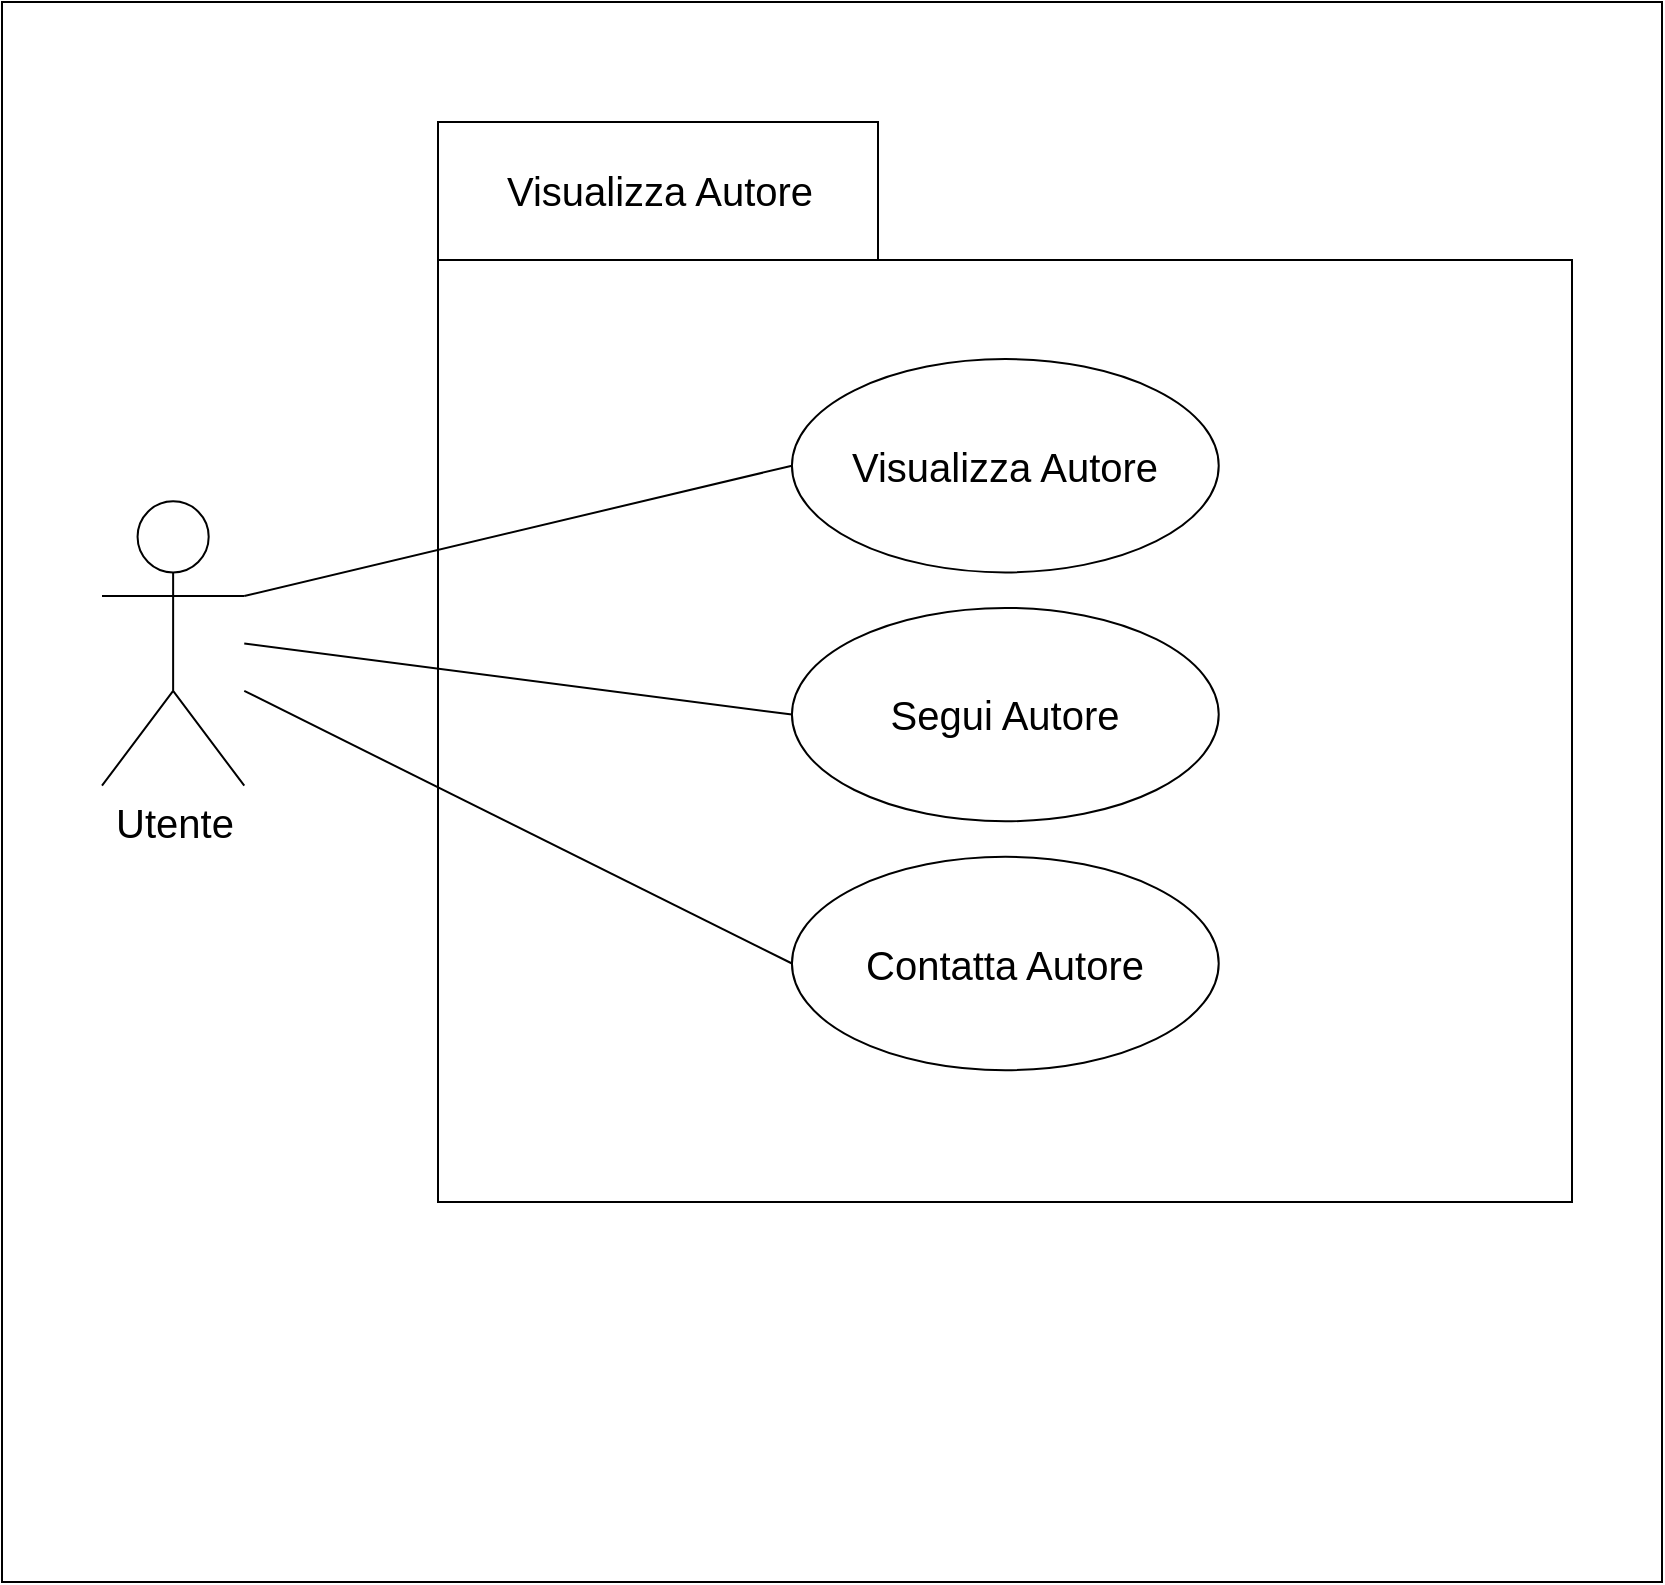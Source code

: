<mxfile version="12.2.6" type="device" pages="1"><diagram id="pGJ5UK4uDULIjD8NFG8M" name="Page-1"><mxGraphModel dx="854" dy="387" grid="1" gridSize="10" guides="1" tooltips="1" connect="1" arrows="1" fold="1" page="1" pageScale="1" pageWidth="827" pageHeight="1169" math="0" shadow="0"><root><mxCell id="0"/><mxCell id="1" parent="0"/><mxCell id="qHLOrGMyDRd85DIXKBBu-19" value="" style="rounded=0;whiteSpace=wrap;html=1;fontSize=20;" parent="1" vertex="1"><mxGeometry y="140" width="830" height="790" as="geometry"/></mxCell><mxCell id="qHLOrGMyDRd85DIXKBBu-3" value="" style="shape=folder;fontStyle=1;spacingTop=10;tabWidth=220;tabHeight=69;tabPosition=left;html=1;" parent="1" vertex="1"><mxGeometry x="218" y="200" width="567" height="540" as="geometry"/></mxCell><mxCell id="qHLOrGMyDRd85DIXKBBu-4" value="Visualizza Autore" style="text;html=1;strokeColor=none;fillColor=none;align=center;verticalAlign=middle;whiteSpace=wrap;rounded=0;fontSize=20;" parent="1" vertex="1"><mxGeometry x="199.839" y="210.222" width="258.435" height="47.407" as="geometry"/></mxCell><mxCell id="qHLOrGMyDRd85DIXKBBu-5" value="Visualizza Autore" style="ellipse;whiteSpace=wrap;html=1;fontSize=20;" parent="1" vertex="1"><mxGeometry x="394.976" y="318.519" width="213.387" height="106.667" as="geometry"/></mxCell><mxCell id="qHLOrGMyDRd85DIXKBBu-6" value="Utente" style="shape=umlActor;html=1;verticalLabelPosition=bottom;verticalAlign=top;align=center;fontSize=20;" parent="1" vertex="1"><mxGeometry x="50" y="389.63" width="71.129" height="142.222" as="geometry"/></mxCell><mxCell id="qHLOrGMyDRd85DIXKBBu-7" value="" style="endArrow=none;html=1;exitX=1;exitY=0.333;exitDx=0;exitDy=0;exitPerimeter=0;entryX=0;entryY=0.5;entryDx=0;entryDy=0;" parent="1" source="qHLOrGMyDRd85DIXKBBu-6" target="qHLOrGMyDRd85DIXKBBu-5" edge="1"><mxGeometry width="50" height="50" relative="1" as="geometry"><mxPoint x="50" y="958.519" as="sourcePoint"/><mxPoint x="168.548" y="840" as="targetPoint"/></mxGeometry></mxCell><mxCell id="qHLOrGMyDRd85DIXKBBu-8" value="Segui Autore" style="ellipse;whiteSpace=wrap;html=1;fontSize=20;" parent="1" vertex="1"><mxGeometry x="394.976" y="442.963" width="213.387" height="106.667" as="geometry"/></mxCell><mxCell id="qHLOrGMyDRd85DIXKBBu-9" value="Contatta Autore" style="ellipse;whiteSpace=wrap;html=1;fontSize=20;" parent="1" vertex="1"><mxGeometry x="394.976" y="567.407" width="213.387" height="106.667" as="geometry"/></mxCell><mxCell id="qHLOrGMyDRd85DIXKBBu-12" value="" style="endArrow=none;html=1;entryX=0;entryY=0.5;entryDx=0;entryDy=0;" parent="1" target="qHLOrGMyDRd85DIXKBBu-8" edge="1"><mxGeometry width="50" height="50" relative="1" as="geometry"><mxPoint x="121.129" y="460.741" as="sourcePoint"/><mxPoint x="418.685" y="395.556" as="targetPoint"/></mxGeometry></mxCell><mxCell id="qHLOrGMyDRd85DIXKBBu-13" value="" style="endArrow=none;html=1;entryX=0;entryY=0.5;entryDx=0;entryDy=0;" parent="1" target="qHLOrGMyDRd85DIXKBBu-9" edge="1"><mxGeometry width="50" height="50" relative="1" as="geometry"><mxPoint x="121.129" y="484.444" as="sourcePoint"/><mxPoint x="418.685" y="520" as="targetPoint"/></mxGeometry></mxCell></root></mxGraphModel></diagram></mxfile>